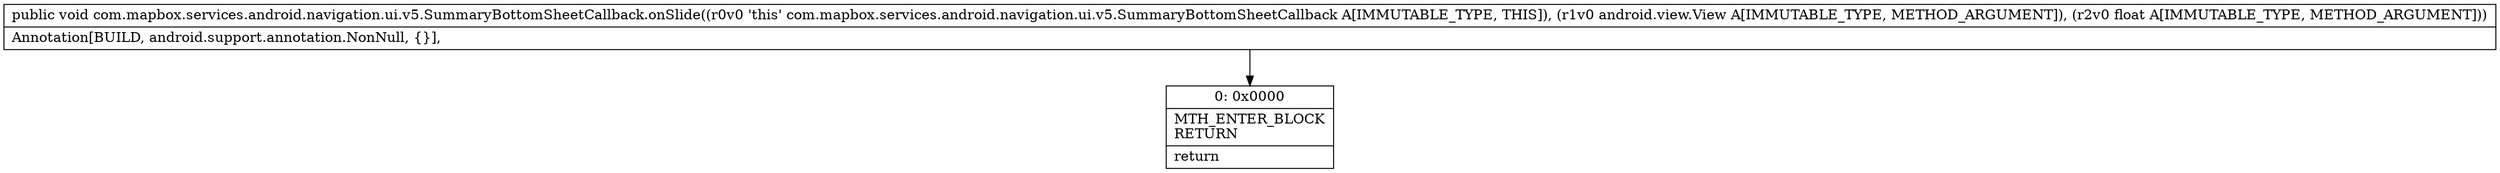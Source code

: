 digraph "CFG forcom.mapbox.services.android.navigation.ui.v5.SummaryBottomSheetCallback.onSlide(Landroid\/view\/View;F)V" {
Node_0 [shape=record,label="{0\:\ 0x0000|MTH_ENTER_BLOCK\lRETURN\l|return\l}"];
MethodNode[shape=record,label="{public void com.mapbox.services.android.navigation.ui.v5.SummaryBottomSheetCallback.onSlide((r0v0 'this' com.mapbox.services.android.navigation.ui.v5.SummaryBottomSheetCallback A[IMMUTABLE_TYPE, THIS]), (r1v0 android.view.View A[IMMUTABLE_TYPE, METHOD_ARGUMENT]), (r2v0 float A[IMMUTABLE_TYPE, METHOD_ARGUMENT]))  | Annotation[BUILD, android.support.annotation.NonNull, \{\}], \l}"];
MethodNode -> Node_0;
}

